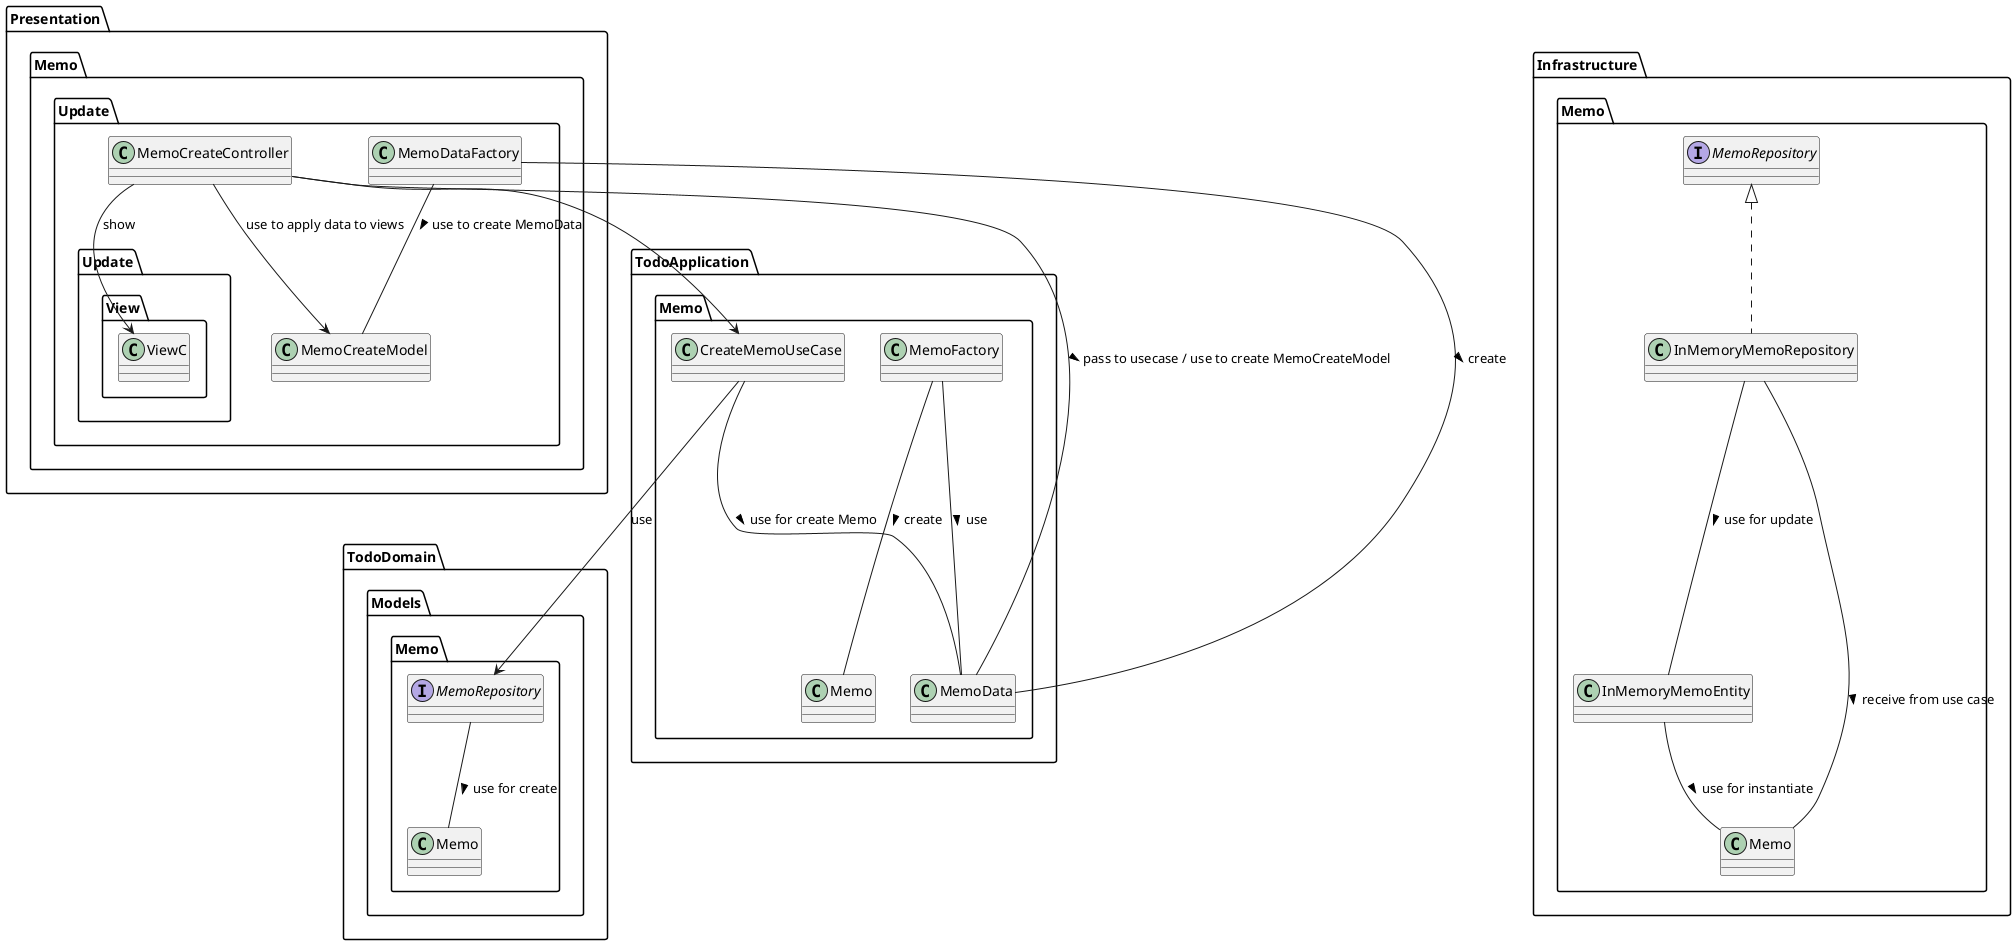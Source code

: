@startuml

package TodoDomain.Models.Memo {
    class Memo
    interface MemoRepository

    MemoRepository -- Memo : use for create >
}

package TodoApplication.Memo {
    class CreateMemoUseCase
    class MemoData
    class MemoFactory

    CreateMemoUseCase -- MemoData : use for create Memo >
    MemoFactory -- MemoData : use >
    MemoFactory -- Memo : create >
    CreateMemoUseCase --> MemoRepository : use
}

package Presentation.Memo {
    package Update {
        class MemoCreateController
        class MemoCreateModel
        class MemoDataFactory
        package Update.View {
            class ViewC
        }
        MemoCreateController --> MemoCreateModel : use to apply data to views
        MemoCreateController --> ViewC : show
        MemoDataFactory -- MemoCreateModel : use to create MemoData >

        MemoCreateController --> CreateMemoUseCase
        MemoCreateController -- MemoData : pass to usecase / use to create MemoCreateModel >
        MemoDataFactory -- MemoData : create >
    }
}
package Infrastructure.Memo {
    class InMemoryMemoRepository implements MemoRepository
    class InMemoryMemoEntity

    InMemoryMemoRepository -- InMemoryMemoEntity : use for update >
    InMemoryMemoRepository -- Memo : receive from use case >
    InMemoryMemoEntity -- Memo : use for instantiate >
}

@enduml
